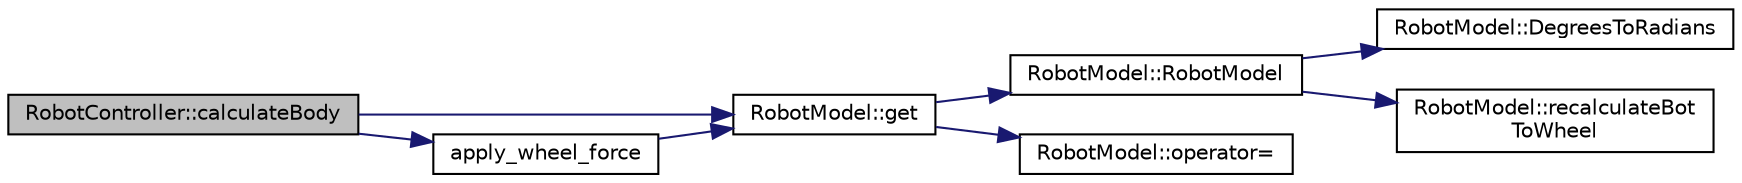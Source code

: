 digraph "RobotController::calculateBody"
{
  edge [fontname="Helvetica",fontsize="10",labelfontname="Helvetica",labelfontsize="10"];
  node [fontname="Helvetica",fontsize="10",shape=record];
  rankdir="LR";
  Node2 [label="RobotController::calculateBody",height=0.2,width=0.4,color="black", fillcolor="grey75", style="filled", fontcolor="black"];
  Node2 -> Node3 [color="midnightblue",fontsize="10",style="solid",fontname="Helvetica"];
  Node3 [label="RobotModel::get",height=0.2,width=0.4,color="black", fillcolor="white", style="filled",URL="$class_robot_model.html#ad3a68a3a8d6036a1706c9d42c32d3585"];
  Node3 -> Node4 [color="midnightblue",fontsize="10",style="solid",fontname="Helvetica"];
  Node4 [label="RobotModel::RobotModel",height=0.2,width=0.4,color="black", fillcolor="white", style="filled",URL="$class_robot_model.html#a65c03c3c26d969afaae0efff52653a9d"];
  Node4 -> Node5 [color="midnightblue",fontsize="10",style="solid",fontname="Helvetica"];
  Node5 [label="RobotModel::DegreesToRadians",height=0.2,width=0.4,color="black", fillcolor="white", style="filled",URL="$class_robot_model.html#ad71d5a753cdc8697fe2e59978643e66f"];
  Node4 -> Node6 [color="midnightblue",fontsize="10",style="solid",fontname="Helvetica"];
  Node6 [label="RobotModel::recalculateBot\lToWheel",height=0.2,width=0.4,color="black", fillcolor="white", style="filled",URL="$class_robot_model.html#a371f2a73a77c19c7771bfdef12b7b5a9",tooltip="This should be called when any of the other parameters are changed. "];
  Node3 -> Node7 [color="midnightblue",fontsize="10",style="solid",fontname="Helvetica"];
  Node7 [label="RobotModel::operator=",height=0.2,width=0.4,color="black", fillcolor="white", style="filled",URL="$class_robot_model.html#a4d9233b399324c653083e78e779cc098"];
  Node2 -> Node8 [color="midnightblue",fontsize="10",style="solid",fontname="Helvetica"];
  Node8 [label="apply_wheel_force",height=0.2,width=0.4,color="black", fillcolor="white", style="filled",URL="$_robot_controller_8cpp.html#a71e48812e11f8c3991f75c5958a75d61"];
  Node8 -> Node3 [color="midnightblue",fontsize="10",style="solid",fontname="Helvetica"];
}
